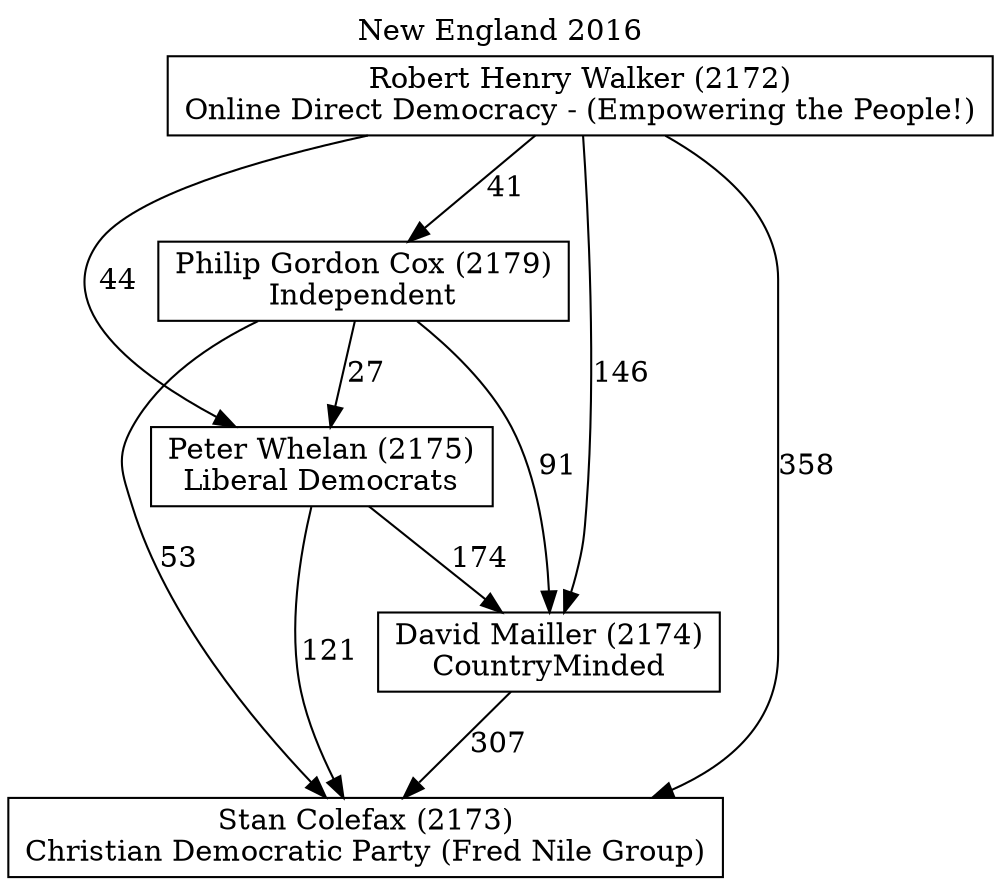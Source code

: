 // House preference flow
digraph "Stan Colefax (2173)_New England_2016" {
	graph [label="New England 2016" labelloc=t mclimit=10]
	node [shape=box]
	"Philip Gordon Cox (2179)" [label="Philip Gordon Cox (2179)
Independent"]
	"Peter Whelan (2175)" [label="Peter Whelan (2175)
Liberal Democrats"]
	"David Mailler (2174)" [label="David Mailler (2174)
CountryMinded"]
	"Stan Colefax (2173)" [label="Stan Colefax (2173)
Christian Democratic Party (Fred Nile Group)"]
	"Robert Henry Walker (2172)" [label="Robert Henry Walker (2172)
Online Direct Democracy - (Empowering the People!)"]
	"Peter Whelan (2175)" -> "David Mailler (2174)" [label=174]
	"Robert Henry Walker (2172)" -> "Peter Whelan (2175)" [label=44]
	"Robert Henry Walker (2172)" -> "Stan Colefax (2173)" [label=358]
	"Philip Gordon Cox (2179)" -> "Peter Whelan (2175)" [label=27]
	"David Mailler (2174)" -> "Stan Colefax (2173)" [label=307]
	"Philip Gordon Cox (2179)" -> "David Mailler (2174)" [label=91]
	"Robert Henry Walker (2172)" -> "David Mailler (2174)" [label=146]
	"Robert Henry Walker (2172)" -> "Philip Gordon Cox (2179)" [label=41]
	"Philip Gordon Cox (2179)" -> "Stan Colefax (2173)" [label=53]
	"Peter Whelan (2175)" -> "Stan Colefax (2173)" [label=121]
}
